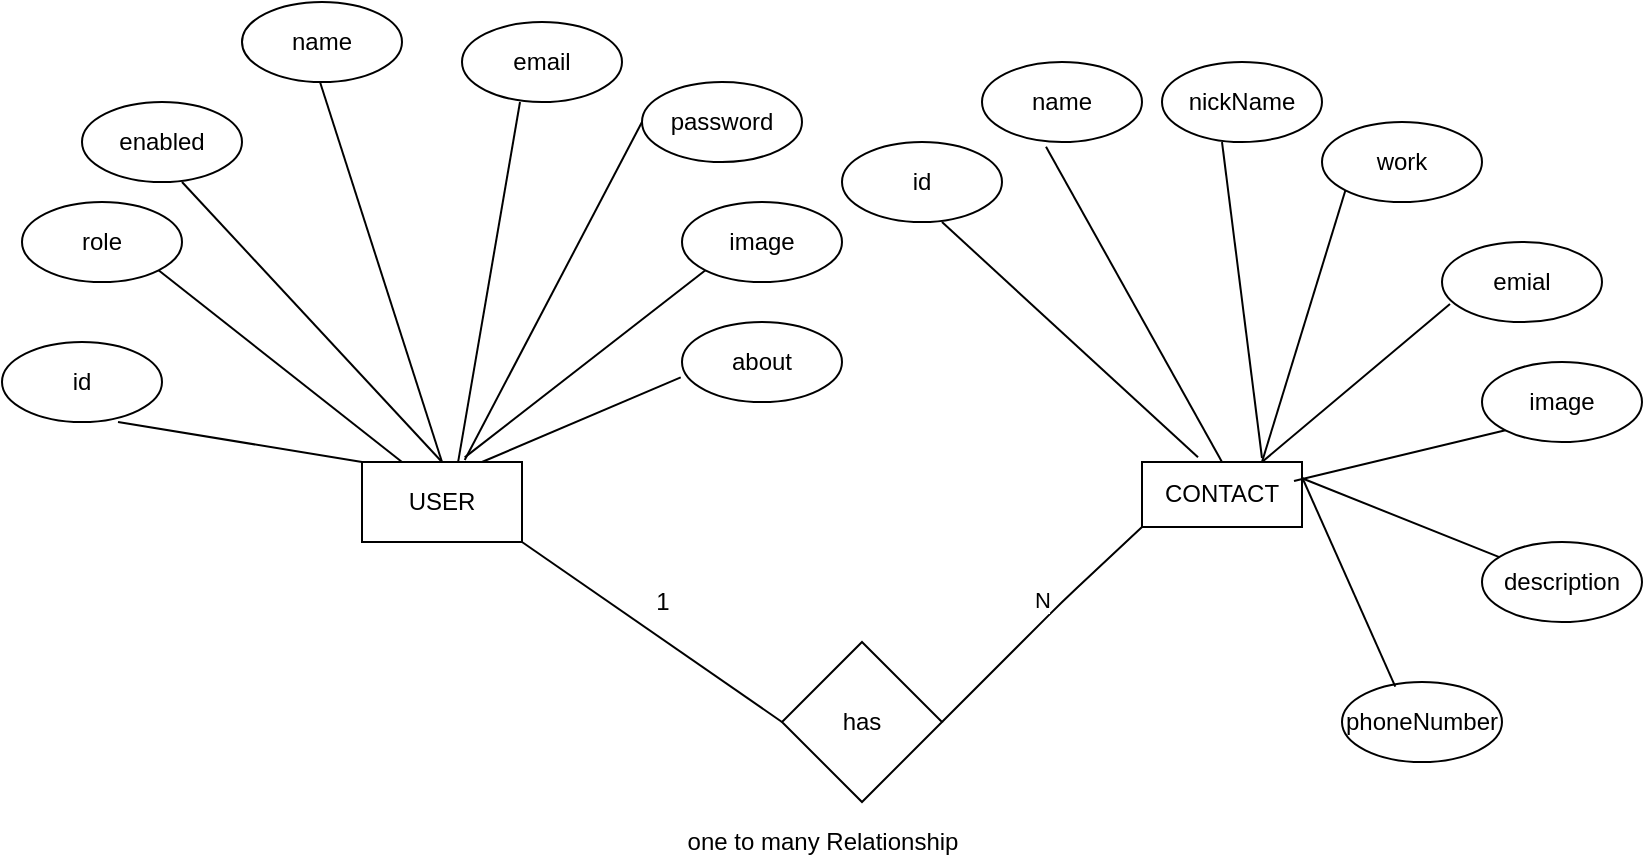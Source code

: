 <mxfile version="13.8.8" type="github">
  <diagram id="uzkGqzmO_hjP-g-xVUan" name="Page-1">
    <mxGraphModel dx="1632" dy="450" grid="1" gridSize="10" guides="1" tooltips="1" connect="1" arrows="1" fold="1" page="1" pageScale="1" pageWidth="850" pageHeight="1100" math="0" shadow="0">
      <root>
        <mxCell id="0" />
        <mxCell id="1" parent="0" />
        <mxCell id="0iVQlm7gmlsOl2zPhXyk-1" value="USER" style="rounded=0;whiteSpace=wrap;html=1;" vertex="1" parent="1">
          <mxGeometry x="160" y="250" width="80" height="40" as="geometry" />
        </mxCell>
        <mxCell id="0iVQlm7gmlsOl2zPhXyk-2" value="CONTACT" style="rounded=0;whiteSpace=wrap;html=1;" vertex="1" parent="1">
          <mxGeometry x="550" y="250" width="80" height="32.5" as="geometry" />
        </mxCell>
        <mxCell id="0iVQlm7gmlsOl2zPhXyk-4" value="id" style="ellipse;whiteSpace=wrap;html=1;" vertex="1" parent="1">
          <mxGeometry x="-20" y="190" width="80" height="40" as="geometry" />
        </mxCell>
        <mxCell id="0iVQlm7gmlsOl2zPhXyk-6" value="name" style="ellipse;whiteSpace=wrap;html=1;" vertex="1" parent="1">
          <mxGeometry x="100" y="20" width="80" height="40" as="geometry" />
        </mxCell>
        <mxCell id="0iVQlm7gmlsOl2zPhXyk-7" value="about" style="ellipse;whiteSpace=wrap;html=1;" vertex="1" parent="1">
          <mxGeometry x="320" y="180" width="80" height="40" as="geometry" />
        </mxCell>
        <mxCell id="0iVQlm7gmlsOl2zPhXyk-9" value="email" style="ellipse;whiteSpace=wrap;html=1;" vertex="1" parent="1">
          <mxGeometry x="210" y="30" width="80" height="40" as="geometry" />
        </mxCell>
        <mxCell id="0iVQlm7gmlsOl2zPhXyk-10" value="password" style="ellipse;whiteSpace=wrap;html=1;" vertex="1" parent="1">
          <mxGeometry x="300" y="60" width="80" height="40" as="geometry" />
        </mxCell>
        <mxCell id="0iVQlm7gmlsOl2zPhXyk-12" value="work" style="ellipse;whiteSpace=wrap;html=1;" vertex="1" parent="1">
          <mxGeometry x="640" y="80" width="80" height="40" as="geometry" />
        </mxCell>
        <mxCell id="0iVQlm7gmlsOl2zPhXyk-14" value="id" style="ellipse;whiteSpace=wrap;html=1;" vertex="1" parent="1">
          <mxGeometry x="400" y="90" width="80" height="40" as="geometry" />
        </mxCell>
        <mxCell id="0iVQlm7gmlsOl2zPhXyk-15" value="emial" style="ellipse;whiteSpace=wrap;html=1;" vertex="1" parent="1">
          <mxGeometry x="700" y="140" width="80" height="40" as="geometry" />
        </mxCell>
        <mxCell id="0iVQlm7gmlsOl2zPhXyk-16" value="name" style="ellipse;whiteSpace=wrap;html=1;" vertex="1" parent="1">
          <mxGeometry x="470" y="50" width="80" height="40" as="geometry" />
        </mxCell>
        <mxCell id="0iVQlm7gmlsOl2zPhXyk-17" value="nickName" style="ellipse;whiteSpace=wrap;html=1;" vertex="1" parent="1">
          <mxGeometry x="560" y="50" width="80" height="40" as="geometry" />
        </mxCell>
        <mxCell id="0iVQlm7gmlsOl2zPhXyk-20" value="image" style="ellipse;whiteSpace=wrap;html=1;" vertex="1" parent="1">
          <mxGeometry x="720" y="200" width="80" height="40" as="geometry" />
        </mxCell>
        <mxCell id="0iVQlm7gmlsOl2zPhXyk-21" value="phoneNumber" style="ellipse;whiteSpace=wrap;html=1;" vertex="1" parent="1">
          <mxGeometry x="650" y="360" width="80" height="40" as="geometry" />
        </mxCell>
        <mxCell id="0iVQlm7gmlsOl2zPhXyk-22" value="description" style="ellipse;whiteSpace=wrap;html=1;" vertex="1" parent="1">
          <mxGeometry x="720" y="290" width="80" height="40" as="geometry" />
        </mxCell>
        <mxCell id="0iVQlm7gmlsOl2zPhXyk-23" value="" style="endArrow=none;html=1;exitX=0.35;exitY=-0.072;exitDx=0;exitDy=0;exitPerimeter=0;" edge="1" parent="1" source="0iVQlm7gmlsOl2zPhXyk-2">
          <mxGeometry width="50" height="50" relative="1" as="geometry">
            <mxPoint x="400" y="180" as="sourcePoint" />
            <mxPoint x="450" y="130" as="targetPoint" />
            <Array as="points" />
          </mxGeometry>
        </mxCell>
        <mxCell id="0iVQlm7gmlsOl2zPhXyk-24" value="" style="endArrow=none;html=1;exitX=0.5;exitY=0;exitDx=0;exitDy=0;" edge="1" parent="1" source="0iVQlm7gmlsOl2zPhXyk-2">
          <mxGeometry width="50" height="50" relative="1" as="geometry">
            <mxPoint x="630" y="210.0" as="sourcePoint" />
            <mxPoint x="502" y="92.34" as="targetPoint" />
            <Array as="points" />
          </mxGeometry>
        </mxCell>
        <mxCell id="0iVQlm7gmlsOl2zPhXyk-25" value="" style="endArrow=none;html=1;exitX=0.75;exitY=0;exitDx=0;exitDy=0;entryX=0.05;entryY=0.775;entryDx=0;entryDy=0;entryPerimeter=0;" edge="1" parent="1" source="0iVQlm7gmlsOl2zPhXyk-2" target="0iVQlm7gmlsOl2zPhXyk-15">
          <mxGeometry width="50" height="50" relative="1" as="geometry">
            <mxPoint x="784" y="312.58" as="sourcePoint" />
            <mxPoint x="696" y="154.92" as="targetPoint" />
            <Array as="points" />
          </mxGeometry>
        </mxCell>
        <mxCell id="0iVQlm7gmlsOl2zPhXyk-26" value="" style="endArrow=none;html=1;exitX=0.75;exitY=0;exitDx=0;exitDy=0;entryX=0;entryY=1;entryDx=0;entryDy=0;" edge="1" parent="1" source="0iVQlm7gmlsOl2zPhXyk-2" target="0iVQlm7gmlsOl2zPhXyk-12">
          <mxGeometry width="50" height="50" relative="1" as="geometry">
            <mxPoint x="724" y="257.5" as="sourcePoint" />
            <mxPoint x="636" y="99.84" as="targetPoint" />
            <Array as="points" />
          </mxGeometry>
        </mxCell>
        <mxCell id="0iVQlm7gmlsOl2zPhXyk-27" value="" style="endArrow=none;html=1;" edge="1" parent="1">
          <mxGeometry width="50" height="50" relative="1" as="geometry">
            <mxPoint x="610" y="248" as="sourcePoint" />
            <mxPoint x="590" y="90.0" as="targetPoint" />
            <Array as="points" />
          </mxGeometry>
        </mxCell>
        <mxCell id="0iVQlm7gmlsOl2zPhXyk-28" value="" style="endArrow=none;html=1;exitX=0.75;exitY=0;exitDx=0;exitDy=0;entryX=0;entryY=1;entryDx=0;entryDy=0;" edge="1" parent="1" target="0iVQlm7gmlsOl2zPhXyk-20">
          <mxGeometry width="50" height="50" relative="1" as="geometry">
            <mxPoint x="626" y="259.5" as="sourcePoint" />
            <mxPoint x="720" y="180.5" as="targetPoint" />
            <Array as="points" />
          </mxGeometry>
        </mxCell>
        <mxCell id="0iVQlm7gmlsOl2zPhXyk-29" value="" style="endArrow=none;html=1;exitX=0.333;exitY=0.058;exitDx=0;exitDy=0;entryX=0.05;entryY=0.775;entryDx=0;entryDy=0;entryPerimeter=0;exitPerimeter=0;" edge="1" parent="1" source="0iVQlm7gmlsOl2zPhXyk-21">
          <mxGeometry width="50" height="50" relative="1" as="geometry">
            <mxPoint x="536" y="336.5" as="sourcePoint" />
            <mxPoint x="630" y="257.5" as="targetPoint" />
            <Array as="points" />
          </mxGeometry>
        </mxCell>
        <mxCell id="0iVQlm7gmlsOl2zPhXyk-30" value="" style="endArrow=none;html=1;exitX=1;exitY=0.25;exitDx=0;exitDy=0;" edge="1" parent="1" source="0iVQlm7gmlsOl2zPhXyk-2" target="0iVQlm7gmlsOl2zPhXyk-22">
          <mxGeometry width="50" height="50" relative="1" as="geometry">
            <mxPoint x="636" y="269.5" as="sourcePoint" />
            <mxPoint x="741.716" y="244.142" as="targetPoint" />
            <Array as="points" />
          </mxGeometry>
        </mxCell>
        <mxCell id="0iVQlm7gmlsOl2zPhXyk-31" value="" style="endArrow=none;html=1;entryX=0.725;entryY=1;entryDx=0;entryDy=0;entryPerimeter=0;" edge="1" parent="1" target="0iVQlm7gmlsOl2zPhXyk-4">
          <mxGeometry width="50" height="50" relative="1" as="geometry">
            <mxPoint x="160" y="250" as="sourcePoint" />
            <mxPoint x="80" y="110.0" as="targetPoint" />
            <Array as="points" />
          </mxGeometry>
        </mxCell>
        <mxCell id="0iVQlm7gmlsOl2zPhXyk-33" value="image" style="ellipse;whiteSpace=wrap;html=1;" vertex="1" parent="1">
          <mxGeometry x="320" y="120" width="80" height="40" as="geometry" />
        </mxCell>
        <mxCell id="0iVQlm7gmlsOl2zPhXyk-34" value="enabled" style="ellipse;whiteSpace=wrap;html=1;" vertex="1" parent="1">
          <mxGeometry x="20" y="70" width="80" height="40" as="geometry" />
        </mxCell>
        <mxCell id="0iVQlm7gmlsOl2zPhXyk-35" value="role" style="ellipse;whiteSpace=wrap;html=1;" vertex="1" parent="1">
          <mxGeometry x="-10" y="120" width="80" height="40" as="geometry" />
        </mxCell>
        <mxCell id="0iVQlm7gmlsOl2zPhXyk-36" value="" style="endArrow=none;html=1;entryX=0.725;entryY=1;entryDx=0;entryDy=0;entryPerimeter=0;exitX=0.5;exitY=0;exitDx=0;exitDy=0;" edge="1" parent="1" source="0iVQlm7gmlsOl2zPhXyk-1">
          <mxGeometry width="50" height="50" relative="1" as="geometry">
            <mxPoint x="261" y="80" as="sourcePoint" />
            <mxPoint x="139" y="60" as="targetPoint" />
            <Array as="points" />
          </mxGeometry>
        </mxCell>
        <mxCell id="0iVQlm7gmlsOl2zPhXyk-37" value="" style="endArrow=none;html=1;entryX=1;entryY=1;entryDx=0;entryDy=0;exitX=0.25;exitY=0;exitDx=0;exitDy=0;" edge="1" parent="1" source="0iVQlm7gmlsOl2zPhXyk-1" target="0iVQlm7gmlsOl2zPhXyk-35">
          <mxGeometry width="50" height="50" relative="1" as="geometry">
            <mxPoint x="160" y="170" as="sourcePoint" />
            <mxPoint x="38" y="150" as="targetPoint" />
            <Array as="points" />
          </mxGeometry>
        </mxCell>
        <mxCell id="0iVQlm7gmlsOl2zPhXyk-39" value="" style="endArrow=none;html=1;entryX=1;entryY=1;entryDx=0;entryDy=0;" edge="1" parent="1">
          <mxGeometry width="50" height="50" relative="1" as="geometry">
            <mxPoint x="200" y="250" as="sourcePoint" />
            <mxPoint x="70.004" y="110.002" as="targetPoint" />
            <Array as="points" />
          </mxGeometry>
        </mxCell>
        <mxCell id="0iVQlm7gmlsOl2zPhXyk-40" value="" style="endArrow=none;html=1;entryX=0;entryY=1;entryDx=0;entryDy=0;exitX=0.642;exitY=-0.058;exitDx=0;exitDy=0;exitPerimeter=0;" edge="1" parent="1" source="0iVQlm7gmlsOl2zPhXyk-1" target="0iVQlm7gmlsOl2zPhXyk-33">
          <mxGeometry width="50" height="50" relative="1" as="geometry">
            <mxPoint x="210" y="260" as="sourcePoint" />
            <mxPoint x="149" y="70" as="targetPoint" />
            <Array as="points" />
          </mxGeometry>
        </mxCell>
        <mxCell id="0iVQlm7gmlsOl2zPhXyk-41" value="" style="endArrow=none;html=1;entryX=0.725;entryY=1;entryDx=0;entryDy=0;entryPerimeter=0;exitX=0.642;exitY=-0.025;exitDx=0;exitDy=0;exitPerimeter=0;" edge="1" parent="1" source="0iVQlm7gmlsOl2zPhXyk-1">
          <mxGeometry width="50" height="50" relative="1" as="geometry">
            <mxPoint x="361" y="270" as="sourcePoint" />
            <mxPoint x="300" y="80" as="targetPoint" />
            <Array as="points" />
          </mxGeometry>
        </mxCell>
        <mxCell id="0iVQlm7gmlsOl2zPhXyk-42" value="" style="endArrow=none;html=1;entryX=0.725;entryY=1;entryDx=0;entryDy=0;entryPerimeter=0;exitX=0.6;exitY=0.008;exitDx=0;exitDy=0;exitPerimeter=0;" edge="1" parent="1" source="0iVQlm7gmlsOl2zPhXyk-1">
          <mxGeometry width="50" height="50" relative="1" as="geometry">
            <mxPoint x="300" y="260" as="sourcePoint" />
            <mxPoint x="239" y="70" as="targetPoint" />
            <Array as="points" />
          </mxGeometry>
        </mxCell>
        <mxCell id="0iVQlm7gmlsOl2zPhXyk-43" value="" style="endArrow=none;html=1;entryX=-0.008;entryY=0.692;entryDx=0;entryDy=0;exitX=0.75;exitY=0;exitDx=0;exitDy=0;entryPerimeter=0;" edge="1" parent="1" source="0iVQlm7gmlsOl2zPhXyk-1" target="0iVQlm7gmlsOl2zPhXyk-7">
          <mxGeometry width="50" height="50" relative="1" as="geometry">
            <mxPoint x="221.36" y="257.68" as="sourcePoint" />
            <mxPoint x="341.716" y="164.142" as="targetPoint" />
            <Array as="points" />
          </mxGeometry>
        </mxCell>
        <mxCell id="0iVQlm7gmlsOl2zPhXyk-44" value="has" style="rhombus;whiteSpace=wrap;html=1;" vertex="1" parent="1">
          <mxGeometry x="370" y="340" width="80" height="80" as="geometry" />
        </mxCell>
        <mxCell id="0iVQlm7gmlsOl2zPhXyk-45" value="" style="endArrow=none;html=1;entryX=1;entryY=1;entryDx=0;entryDy=0;exitX=0;exitY=0.5;exitDx=0;exitDy=0;" edge="1" parent="1" source="0iVQlm7gmlsOl2zPhXyk-44" target="0iVQlm7gmlsOl2zPhXyk-1">
          <mxGeometry width="50" height="50" relative="1" as="geometry">
            <mxPoint x="290" y="450" as="sourcePoint" />
            <mxPoint x="229" y="260" as="targetPoint" />
            <Array as="points" />
          </mxGeometry>
        </mxCell>
        <mxCell id="0iVQlm7gmlsOl2zPhXyk-46" value="" style="endArrow=none;html=1;entryX=0;entryY=1;entryDx=0;entryDy=0;exitX=1;exitY=0.5;exitDx=0;exitDy=0;" edge="1" parent="1" source="0iVQlm7gmlsOl2zPhXyk-44" target="0iVQlm7gmlsOl2zPhXyk-2">
          <mxGeometry width="50" height="50" relative="1" as="geometry">
            <mxPoint x="460" y="340" as="sourcePoint" />
            <mxPoint x="250" y="300" as="targetPoint" />
            <Array as="points">
              <mxPoint x="510" y="320" />
            </Array>
          </mxGeometry>
        </mxCell>
        <mxCell id="0iVQlm7gmlsOl2zPhXyk-49" value="N" style="edgeLabel;html=1;align=center;verticalAlign=middle;resizable=0;points=[];" vertex="1" connectable="0" parent="0iVQlm7gmlsOl2zPhXyk-46">
          <mxGeometry x="0.189" y="-5" relative="1" as="geometry">
            <mxPoint x="-12.92" y="-5.64" as="offset" />
          </mxGeometry>
        </mxCell>
        <mxCell id="0iVQlm7gmlsOl2zPhXyk-48" value="1" style="text;html=1;align=center;verticalAlign=middle;resizable=0;points=[];autosize=1;" vertex="1" parent="1">
          <mxGeometry x="300" y="310" width="20" height="20" as="geometry" />
        </mxCell>
        <mxCell id="0iVQlm7gmlsOl2zPhXyk-50" value="one to many Relationship" style="text;html=1;align=center;verticalAlign=middle;resizable=0;points=[];autosize=1;" vertex="1" parent="1">
          <mxGeometry x="315" y="430" width="150" height="20" as="geometry" />
        </mxCell>
      </root>
    </mxGraphModel>
  </diagram>
</mxfile>

